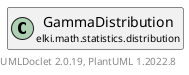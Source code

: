 @startuml
    remove .*\.(Instance|Par|Parameterizer|Factory)$
    set namespaceSeparator none
    hide empty fields
    hide empty methods

    class "<size:14>GammaDistribution.Par\n<size:10>elki.math.statistics.distribution" as elki.math.statistics.distribution.GammaDistribution.Par [[GammaDistribution.Par.html]] {
        {static} +K_ID: OptionID
        {static} +THETA_ID: OptionID
        ~k: double
        ~theta: double
        +configure(Parameterization): void
        +make(): GammaDistribution
    }

    interface "<size:14>Distribution.Parameterizer\n<size:10>elki.math.statistics.distribution" as elki.math.statistics.distribution.Distribution.Parameterizer [[Distribution.Parameterizer.html]]
    class "<size:14>GammaDistribution\n<size:10>elki.math.statistics.distribution" as elki.math.statistics.distribution.GammaDistribution [[GammaDistribution.html]]

    elki.math.statistics.distribution.Distribution.Parameterizer <|.. elki.math.statistics.distribution.GammaDistribution.Par
    elki.math.statistics.distribution.GammaDistribution +-- elki.math.statistics.distribution.GammaDistribution.Par

    center footer UMLDoclet 2.0.19, PlantUML 1.2022.8
@enduml
